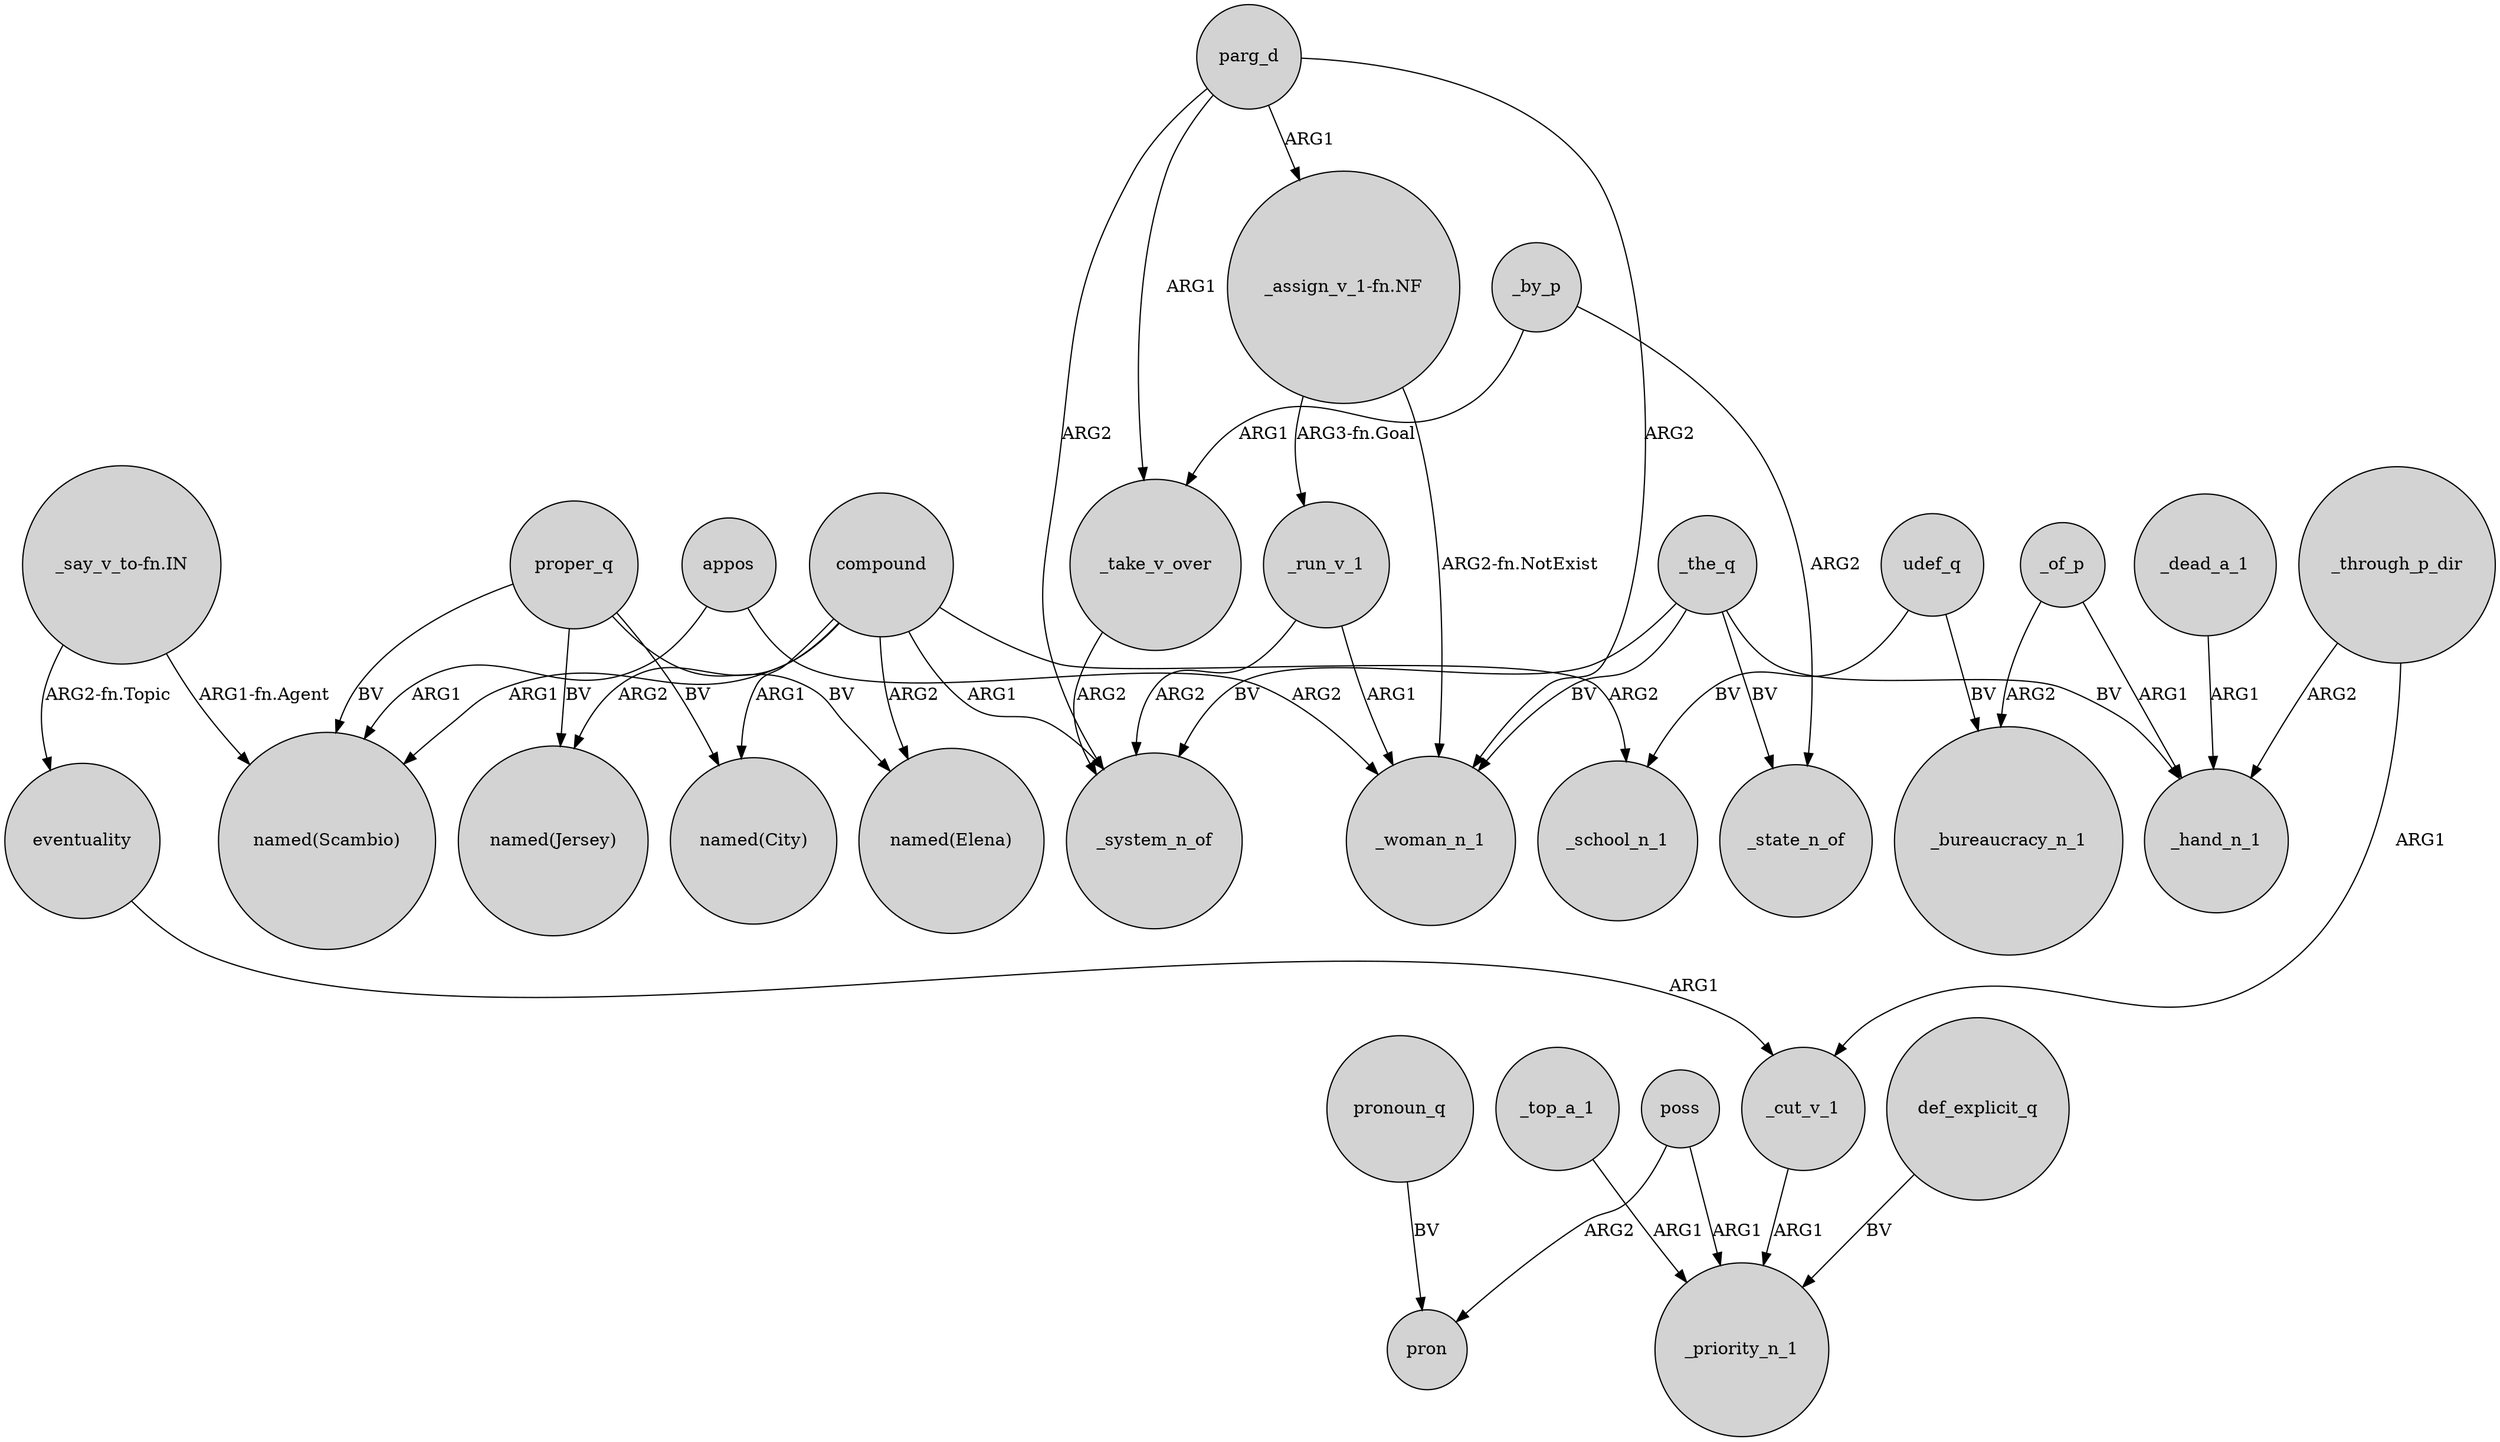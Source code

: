 digraph {
	node [shape=circle style=filled]
	_cut_v_1 -> _priority_n_1 [label=ARG1]
	proper_q -> "named(Elena)" [label=BV]
	"_say_v_to-fn.IN" -> eventuality [label="ARG2-fn.Topic"]
	compound -> "named(Scambio)" [label=ARG1]
	poss -> pron [label=ARG2]
	appos -> "named(Scambio)" [label=ARG1]
	"_say_v_to-fn.IN" -> "named(Scambio)" [label="ARG1-fn.Agent"]
	compound -> _system_n_of [label=ARG1]
	def_explicit_q -> _priority_n_1 [label=BV]
	proper_q -> "named(Scambio)" [label=BV]
	parg_d -> _woman_n_1 [label=ARG2]
	_of_p -> _bureaucracy_n_1 [label=ARG2]
	compound -> "named(Elena)" [label=ARG2]
	compound -> "named(Jersey)" [label=ARG2]
	_run_v_1 -> _woman_n_1 [label=ARG1]
	poss -> _priority_n_1 [label=ARG1]
	_the_q -> _state_n_of [label=BV]
	_top_a_1 -> _priority_n_1 [label=ARG1]
	_dead_a_1 -> _hand_n_1 [label=ARG1]
	_the_q -> _hand_n_1 [label=BV]
	appos -> _woman_n_1 [label=ARG2]
	parg_d -> _system_n_of [label=ARG2]
	pronoun_q -> pron [label=BV]
	udef_q -> _bureaucracy_n_1 [label=BV]
	proper_q -> "named(City)" [label=BV]
	_of_p -> _hand_n_1 [label=ARG1]
	proper_q -> "named(Jersey)" [label=BV]
	_through_p_dir -> _cut_v_1 [label=ARG1]
	_the_q -> _system_n_of [label=BV]
	"_assign_v_1-fn.NF" -> _run_v_1 [label="ARG3-fn.Goal"]
	_run_v_1 -> _system_n_of [label=ARG2]
	_by_p -> _take_v_over [label=ARG1]
	_take_v_over -> _system_n_of [label=ARG2]
	compound -> _school_n_1 [label=ARG2]
	_the_q -> _woman_n_1 [label=BV]
	parg_d -> "_assign_v_1-fn.NF" [label=ARG1]
	udef_q -> _school_n_1 [label=BV]
	"_assign_v_1-fn.NF" -> _woman_n_1 [label="ARG2-fn.NotExist"]
	_through_p_dir -> _hand_n_1 [label=ARG2]
	_by_p -> _state_n_of [label=ARG2]
	eventuality -> _cut_v_1 [label=ARG1]
	parg_d -> _take_v_over [label=ARG1]
	compound -> "named(City)" [label=ARG1]
}
